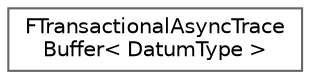 digraph "Graphical Class Hierarchy"
{
 // INTERACTIVE_SVG=YES
 // LATEX_PDF_SIZE
  bgcolor="transparent";
  edge [fontname=Helvetica,fontsize=10,labelfontname=Helvetica,labelfontsize=10];
  node [fontname=Helvetica,fontsize=10,shape=box,height=0.2,width=0.4];
  rankdir="LR";
  Node0 [id="Node000000",label="FTransactionalAsyncTrace\lBuffer\< DatumType \>",height=0.2,width=0.4,color="grey40", fillcolor="white", style="filled",URL="$df/d3b/structFTransactionalAsyncTraceBuffer.html",tooltip=" "];
}

